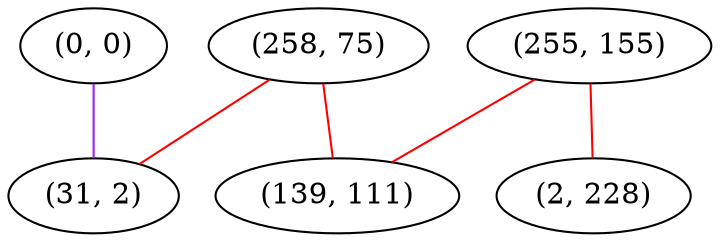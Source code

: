 graph "" {
"(0, 0)";
"(258, 75)";
"(255, 155)";
"(31, 2)";
"(139, 111)";
"(2, 228)";
"(0, 0)" -- "(31, 2)"  [color=purple, key=0, weight=4];
"(258, 75)" -- "(139, 111)"  [color=red, key=0, weight=1];
"(258, 75)" -- "(31, 2)"  [color=red, key=0, weight=1];
"(255, 155)" -- "(139, 111)"  [color=red, key=0, weight=1];
"(255, 155)" -- "(2, 228)"  [color=red, key=0, weight=1];
}
